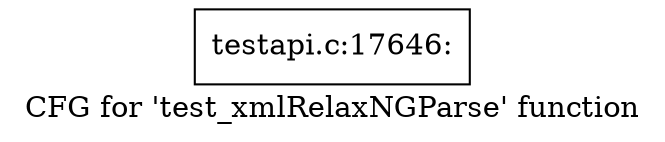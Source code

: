digraph "CFG for 'test_xmlRelaxNGParse' function" {
	label="CFG for 'test_xmlRelaxNGParse' function";

	Node0x458fe80 [shape=record,label="{testapi.c:17646:}"];
}
